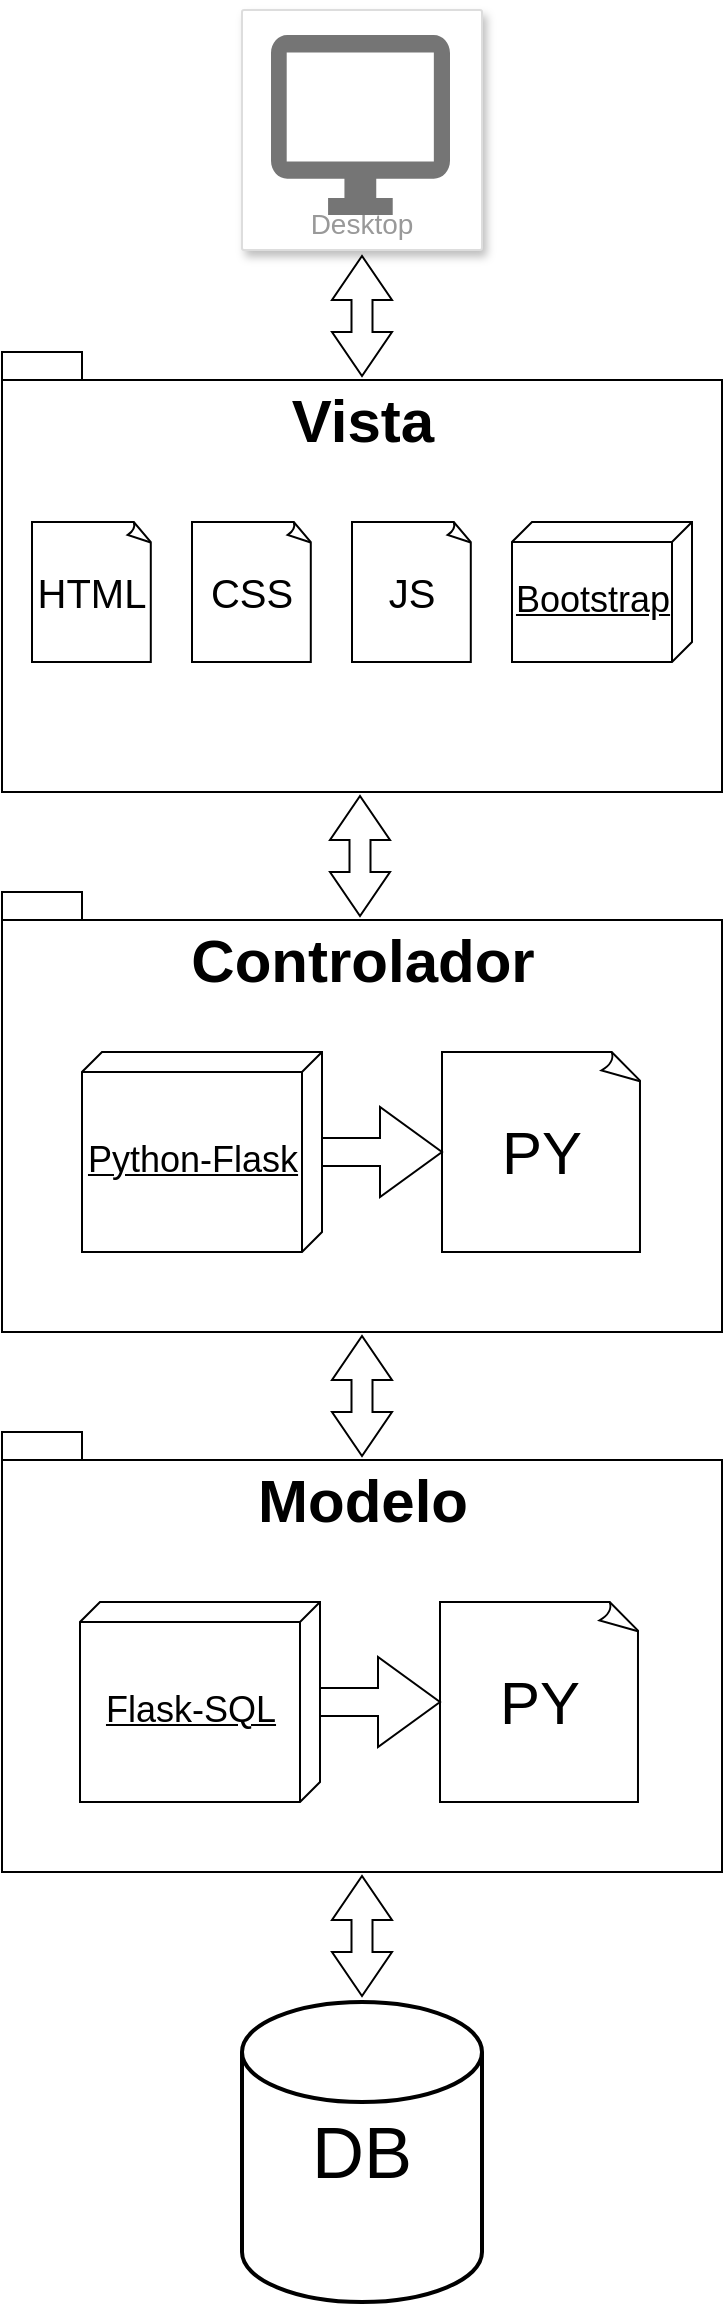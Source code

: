 <mxfile version="20.4.0" type="github" pages="3">
  <diagram id="1ODiky8oOXQyALTsi6lV" name="MVC">
    <mxGraphModel dx="1102" dy="574" grid="1" gridSize="10" guides="1" tooltips="1" connect="1" arrows="1" fold="1" page="1" pageScale="1" pageWidth="827" pageHeight="1169" math="0" shadow="0">
      <root>
        <mxCell id="0" />
        <mxCell id="1" parent="0" />
        <mxCell id="aVxNvfsXQ5dD_XpQHYoW-1" value="&lt;font style=&quot;font-size: 30px;&quot;&gt;Vista&lt;/font&gt;" style="shape=folder;fontStyle=1;spacingTop=10;tabWidth=40;tabHeight=14;tabPosition=left;html=1;verticalAlign=top;" parent="1" vertex="1">
          <mxGeometry x="200" y="185" width="360" height="220" as="geometry" />
        </mxCell>
        <mxCell id="aVxNvfsXQ5dD_XpQHYoW-3" value="Desktop" style="strokeColor=#dddddd;shadow=1;strokeWidth=1;rounded=1;absoluteArcSize=1;arcSize=2;labelPosition=center;verticalLabelPosition=middle;align=center;verticalAlign=bottom;spacingLeft=0;fontColor=#999999;fontSize=14;whiteSpace=wrap;spacingBottom=2;" parent="1" vertex="1">
          <mxGeometry x="320" y="14" width="120" height="120" as="geometry" />
        </mxCell>
        <mxCell id="aVxNvfsXQ5dD_XpQHYoW-4" value="" style="sketch=0;dashed=0;connectable=0;html=1;fillColor=#757575;strokeColor=none;shape=mxgraph.gcp2.desktop;part=1;" parent="aVxNvfsXQ5dD_XpQHYoW-3" vertex="1">
          <mxGeometry x="0.5" width="89.5" height="90" relative="1" as="geometry">
            <mxPoint x="-45.5" y="12.5" as="offset" />
          </mxGeometry>
        </mxCell>
        <mxCell id="aVxNvfsXQ5dD_XpQHYoW-5" value="Controlador" style="shape=folder;fontStyle=1;spacingTop=10;tabWidth=40;tabHeight=14;tabPosition=left;html=1;horizontal=1;verticalAlign=top;fontSize=30;" parent="1" vertex="1">
          <mxGeometry x="200" y="455" width="360" height="220" as="geometry" />
        </mxCell>
        <UserObject label="Modelo" link="data:page/id,ZQmIOgsKu20kKeS-N8xk" id="aVxNvfsXQ5dD_XpQHYoW-6">
          <mxCell style="shape=folder;fontStyle=1;spacingTop=10;tabWidth=40;tabHeight=14;tabPosition=left;html=1;verticalAlign=top;fontSize=30;" parent="1" vertex="1">
            <mxGeometry x="200" y="725" width="360" height="220" as="geometry" />
          </mxCell>
        </UserObject>
        <mxCell id="aVxNvfsXQ5dD_XpQHYoW-7" value="&lt;font style=&quot;font-size: 36px;&quot;&gt;DB&lt;/font&gt;" style="strokeWidth=2;html=1;shape=mxgraph.flowchart.database;whiteSpace=wrap;" parent="1" vertex="1">
          <mxGeometry x="320" y="1010" width="120" height="150" as="geometry" />
        </mxCell>
        <mxCell id="aVxNvfsXQ5dD_XpQHYoW-8" value="" style="html=1;shadow=0;dashed=0;align=center;verticalAlign=middle;shape=mxgraph.arrows2.twoWayArrow;dy=0.65;dx=22;rotation=90;" parent="1" vertex="1">
          <mxGeometry x="350" y="152" width="60" height="30" as="geometry" />
        </mxCell>
        <mxCell id="aVxNvfsXQ5dD_XpQHYoW-10" value="" style="html=1;shadow=0;dashed=0;align=center;verticalAlign=middle;shape=mxgraph.arrows2.twoWayArrow;dy=0.65;dx=22;rotation=90;" parent="1" vertex="1">
          <mxGeometry x="350" y="692" width="60" height="30" as="geometry" />
        </mxCell>
        <mxCell id="aVxNvfsXQ5dD_XpQHYoW-11" value="" style="html=1;shadow=0;dashed=0;align=center;verticalAlign=middle;shape=mxgraph.arrows2.twoWayArrow;dy=0.65;dx=22;rotation=90;" parent="1" vertex="1">
          <mxGeometry x="350" y="962" width="60" height="30" as="geometry" />
        </mxCell>
        <mxCell id="aVxNvfsXQ5dD_XpQHYoW-14" value="HTML" style="whiteSpace=wrap;html=1;shape=mxgraph.basic.document;fontSize=20;" parent="1" vertex="1">
          <mxGeometry x="215" y="270" width="60" height="70" as="geometry" />
        </mxCell>
        <mxCell id="aVxNvfsXQ5dD_XpQHYoW-15" value="CSS" style="whiteSpace=wrap;html=1;shape=mxgraph.basic.document;fontSize=20;" parent="1" vertex="1">
          <mxGeometry x="295" y="270" width="60" height="70" as="geometry" />
        </mxCell>
        <mxCell id="aVxNvfsXQ5dD_XpQHYoW-16" value="JS" style="whiteSpace=wrap;html=1;shape=mxgraph.basic.document;fontSize=20;" parent="1" vertex="1">
          <mxGeometry x="375" y="270" width="60" height="70" as="geometry" />
        </mxCell>
        <mxCell id="rZL8dwaJbDFiOQx_lZm5-2" value="PY" style="whiteSpace=wrap;html=1;shape=mxgraph.basic.document;fontSize=30;" parent="1" vertex="1">
          <mxGeometry x="420" y="535" width="100" height="100" as="geometry" />
        </mxCell>
        <mxCell id="rZL8dwaJbDFiOQx_lZm5-4" value="Python-Flask" style="verticalAlign=middle;align=center;spacingTop=8;spacingLeft=2;spacingRight=12;shape=cube;size=10;direction=south;fontStyle=4;html=1;fontSize=18;" parent="1" vertex="1">
          <mxGeometry x="240" y="535" width="120" height="100" as="geometry" />
        </mxCell>
        <mxCell id="rZL8dwaJbDFiOQx_lZm5-5" value="" style="html=1;shadow=0;dashed=0;align=center;verticalAlign=middle;shape=mxgraph.arrows2.arrow;dy=0.69;dx=31;notch=0;fontSize=18;" parent="1" vertex="1">
          <mxGeometry x="360" y="562.5" width="60" height="45" as="geometry" />
        </mxCell>
        <mxCell id="rZL8dwaJbDFiOQx_lZm5-6" value="Bootstrap" style="verticalAlign=middle;align=center;spacingTop=8;spacingLeft=2;spacingRight=12;shape=cube;size=10;direction=south;fontStyle=4;html=1;fontSize=18;" parent="1" vertex="1">
          <mxGeometry x="455" y="270" width="90" height="70" as="geometry" />
        </mxCell>
        <mxCell id="mKk7Spm5f5FG78puV9c5-1" value="" style="html=1;shadow=0;dashed=0;align=center;verticalAlign=middle;shape=mxgraph.arrows2.twoWayArrow;dy=0.65;dx=22;rotation=90;" vertex="1" parent="1">
          <mxGeometry x="349" y="422" width="60" height="30" as="geometry" />
        </mxCell>
        <mxCell id="mKk7Spm5f5FG78puV9c5-2" value="PY" style="whiteSpace=wrap;html=1;shape=mxgraph.basic.document;fontSize=30;" vertex="1" parent="1">
          <mxGeometry x="419" y="810" width="100" height="100" as="geometry" />
        </mxCell>
        <mxCell id="mKk7Spm5f5FG78puV9c5-3" value="Flask-SQL" style="verticalAlign=middle;align=center;spacingTop=8;spacingLeft=2;spacingRight=12;shape=cube;size=10;direction=south;fontStyle=4;html=1;fontSize=18;" vertex="1" parent="1">
          <mxGeometry x="239" y="810" width="120" height="100" as="geometry" />
        </mxCell>
        <mxCell id="mKk7Spm5f5FG78puV9c5-4" value="" style="html=1;shadow=0;dashed=0;align=center;verticalAlign=middle;shape=mxgraph.arrows2.arrow;dy=0.69;dx=31;notch=0;fontSize=18;" vertex="1" parent="1">
          <mxGeometry x="359" y="837.5" width="60" height="45" as="geometry" />
        </mxCell>
      </root>
    </mxGraphModel>
  </diagram>
  <diagram id="ZQmIOgsKu20kKeS-N8xk" name="Entidad">
    <mxGraphModel dx="942" dy="582" grid="1" gridSize="10" guides="1" tooltips="1" connect="1" arrows="1" fold="1" page="1" pageScale="1" pageWidth="827" pageHeight="1169" math="0" shadow="0">
      <root>
        <mxCell id="0" />
        <mxCell id="1" parent="0" />
        <mxCell id="O44qeDZg5T21y-bxiSzC-1" value="Entidad" style="shape=folder;fontStyle=1;spacingTop=10;tabWidth=40;tabHeight=14;tabPosition=left;html=1;fontSize=30;verticalAlign=top;" parent="1" vertex="1">
          <mxGeometry x="40" y="40" width="760" height="500" as="geometry" />
        </mxCell>
        <mxCell id="O44qeDZg5T21y-bxiSzC-2" value="Proveedores" style="swimlane;childLayout=stackLayout;horizontal=1;startSize=30;horizontalStack=0;rounded=1;fontSize=14;fontStyle=0;strokeWidth=2;resizeParent=0;resizeLast=1;shadow=0;dashed=0;align=center;verticalAlign=top;" parent="1" vertex="1">
          <mxGeometry x="160" y="120" width="160" height="120" as="geometry" />
        </mxCell>
        <mxCell id="O44qeDZg5T21y-bxiSzC-3" value="Id_Proveedores&#xa;Nombre&#xa;NIT&#xa;Telefono&#xa;Email" style="align=left;strokeColor=none;fillColor=none;spacingLeft=4;fontSize=12;verticalAlign=top;resizable=0;rotatable=0;part=1;" parent="O44qeDZg5T21y-bxiSzC-2" vertex="1">
          <mxGeometry y="30" width="160" height="90" as="geometry" />
        </mxCell>
        <mxCell id="O44qeDZg5T21y-bxiSzC-4" value="Items" style="swimlane;childLayout=stackLayout;horizontal=1;startSize=30;horizontalStack=0;rounded=1;fontSize=14;fontStyle=0;strokeWidth=2;resizeParent=0;resizeLast=1;shadow=0;dashed=0;align=center;verticalAlign=top;" parent="1" vertex="1">
          <mxGeometry x="520" y="120" width="160" height="130" as="geometry" />
        </mxCell>
        <mxCell id="O44qeDZg5T21y-bxiSzC-5" value="Id_Items&#xa;Descripcion&#xa;Cantidad&#xa;Valor_Unitario&#xa;Id_Proveedor&#xa;Id_Personal" style="align=left;strokeColor=none;fillColor=none;spacingLeft=4;fontSize=12;verticalAlign=top;resizable=0;rotatable=0;part=1;" parent="O44qeDZg5T21y-bxiSzC-4" vertex="1">
          <mxGeometry y="30" width="160" height="100" as="geometry" />
        </mxCell>
        <mxCell id="O44qeDZg5T21y-bxiSzC-6" value="Personal" style="swimlane;childLayout=stackLayout;horizontal=1;startSize=30;horizontalStack=0;rounded=1;fontSize=14;fontStyle=0;strokeWidth=2;resizeParent=0;resizeLast=1;shadow=0;dashed=0;align=center;verticalAlign=top;" parent="1" vertex="1">
          <mxGeometry x="160" y="350" width="160" height="160" as="geometry" />
        </mxCell>
        <mxCell id="O44qeDZg5T21y-bxiSzC-7" value="Id_Personal&#xa;Nombres&#xa;Apellidos&#xa;Documento&#xa;Telefono&#xa;Email&#xa;Rol&#xa;Contraseña" style="align=left;strokeColor=none;fillColor=none;spacingLeft=4;fontSize=12;verticalAlign=top;resizable=0;rotatable=0;part=1;" parent="O44qeDZg5T21y-bxiSzC-6" vertex="1">
          <mxGeometry y="30" width="160" height="130" as="geometry" />
        </mxCell>
        <mxCell id="O44qeDZg5T21y-bxiSzC-8" value="" style="edgeStyle=entityRelationEdgeStyle;fontSize=12;html=1;endArrow=ERoneToMany;rounded=0;exitX=1;exitY=0.144;exitDx=0;exitDy=0;exitPerimeter=0;entryX=-0.002;entryY=0.699;entryDx=0;entryDy=0;entryPerimeter=0;verticalAlign=top;" parent="1" source="O44qeDZg5T21y-bxiSzC-3" target="O44qeDZg5T21y-bxiSzC-5" edge="1">
          <mxGeometry width="100" height="100" relative="1" as="geometry">
            <mxPoint x="370" y="320" as="sourcePoint" />
            <mxPoint x="470" y="220" as="targetPoint" />
          </mxGeometry>
        </mxCell>
        <mxCell id="O44qeDZg5T21y-bxiSzC-9" value="" style="edgeStyle=entityRelationEdgeStyle;fontSize=12;html=1;endArrow=ERoneToMany;rounded=0;exitX=1.013;exitY=0.118;exitDx=0;exitDy=0;exitPerimeter=0;entryX=-0.001;entryY=0.832;entryDx=0;entryDy=0;entryPerimeter=0;verticalAlign=top;" parent="1" source="O44qeDZg5T21y-bxiSzC-7" target="O44qeDZg5T21y-bxiSzC-5" edge="1">
          <mxGeometry width="100" height="100" relative="1" as="geometry">
            <mxPoint x="420" y="480" as="sourcePoint" />
            <mxPoint x="520" y="380" as="targetPoint" />
          </mxGeometry>
        </mxCell>
      </root>
    </mxGraphModel>
  </diagram>
  <diagram id="wxJ6CGiqs3Xky6Wcd4wg" name="Acceso">
    <mxGraphModel dx="942" dy="582" grid="1" gridSize="10" guides="1" tooltips="1" connect="1" arrows="1" fold="1" page="1" pageScale="1" pageWidth="827" pageHeight="1169" math="0" shadow="0">
      <root>
        <mxCell id="0" />
        <mxCell id="1" parent="0" />
        <mxCell id="eq92IGWXVq2HXBycMyac-1" value="Acesso" style="shape=folder;fontStyle=1;spacingTop=10;tabWidth=40;tabHeight=14;tabPosition=left;html=1;fontSize=30;verticalAlign=top;" vertex="1" parent="1">
          <mxGeometry x="130" y="380" width="320" height="210" as="geometry" />
        </mxCell>
        <mxCell id="ek6a0NO8xiFl5wwbyyNp-1" value="PY" style="whiteSpace=wrap;html=1;shape=mxgraph.basic.document;fontSize=30;" vertex="1" parent="1">
          <mxGeometry x="330" y="460" width="100" height="100" as="geometry" />
        </mxCell>
        <mxCell id="ek6a0NO8xiFl5wwbyyNp-2" value="Python-Flask&lt;br&gt;SQL" style="verticalAlign=middle;align=center;spacingTop=8;spacingLeft=2;spacingRight=12;shape=cube;size=10;direction=south;fontStyle=4;html=1;fontSize=18;" vertex="1" parent="1">
          <mxGeometry x="150" y="460" width="120" height="100" as="geometry" />
        </mxCell>
        <mxCell id="ek6a0NO8xiFl5wwbyyNp-3" value="" style="html=1;shadow=0;dashed=0;align=center;verticalAlign=middle;shape=mxgraph.arrows2.arrow;dy=0.51;dx=29;notch=0;fontSize=20;" vertex="1" parent="1">
          <mxGeometry x="270" y="482.5" width="60" height="55" as="geometry" />
        </mxCell>
      </root>
    </mxGraphModel>
  </diagram>
</mxfile>
